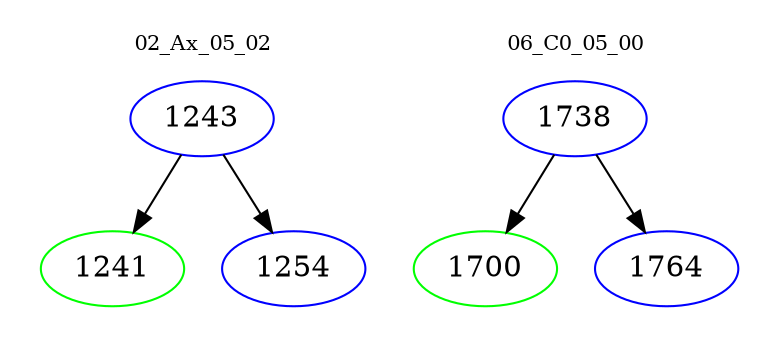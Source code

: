 digraph{
subgraph cluster_0 {
color = white
label = "02_Ax_05_02";
fontsize=10;
T0_1243 [label="1243", color="blue"]
T0_1243 -> T0_1241 [color="black"]
T0_1241 [label="1241", color="green"]
T0_1243 -> T0_1254 [color="black"]
T0_1254 [label="1254", color="blue"]
}
subgraph cluster_1 {
color = white
label = "06_C0_05_00";
fontsize=10;
T1_1738 [label="1738", color="blue"]
T1_1738 -> T1_1700 [color="black"]
T1_1700 [label="1700", color="green"]
T1_1738 -> T1_1764 [color="black"]
T1_1764 [label="1764", color="blue"]
}
}
